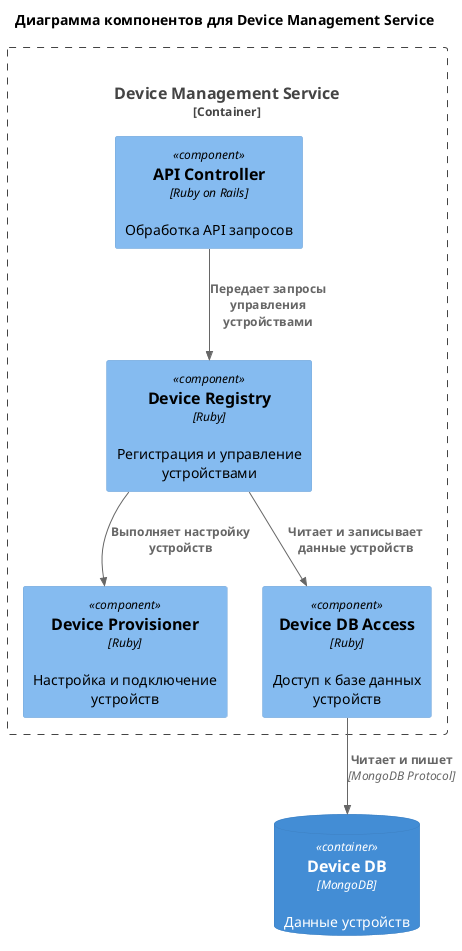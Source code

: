 @startuml
!include <C4/C4>
!include <C4/C4_Context>
!include <C4/C4_Container>
!include <C4/C4_Component>

title Диаграмма компонентов для Device Management Service

Container_Boundary(deviceService, "Device Management Service", $tags="") {
    Component(deviceService.APIController, "API Controller", $techn="Ruby on Rails", $descr="Обработка API запросов")
    Component(deviceService.DeviceRegistry, "Device Registry", $techn="Ruby", $descr="Регистрация и управление устройствами")
    Component(deviceService.DeviceProvisioner, "Device Provisioner", $techn="Ruby", $descr="Настройка и подключение устройств")
    Component(deviceService.DeviceDBAccess, "Device DB Access", $techn="Ruby", $descr="Доступ к базе данных устройств")
}

ContainerDb(deviceDb, "Device DB", $techn="MongoDB", $descr="Данные устройств")

Rel(deviceService.APIController, deviceService.DeviceRegistry, "Передает запросы управления устройствами")
Rel(deviceService.DeviceRegistry, deviceService.DeviceProvisioner, "Выполняет настройку устройств")
Rel(deviceService.DeviceRegistry, deviceService.DeviceDBAccess, "Читает и записывает данные устройств")
Rel(deviceService.DeviceDBAccess, deviceDb, "Читает и пишет", $techn="MongoDB Protocol")

@enduml
